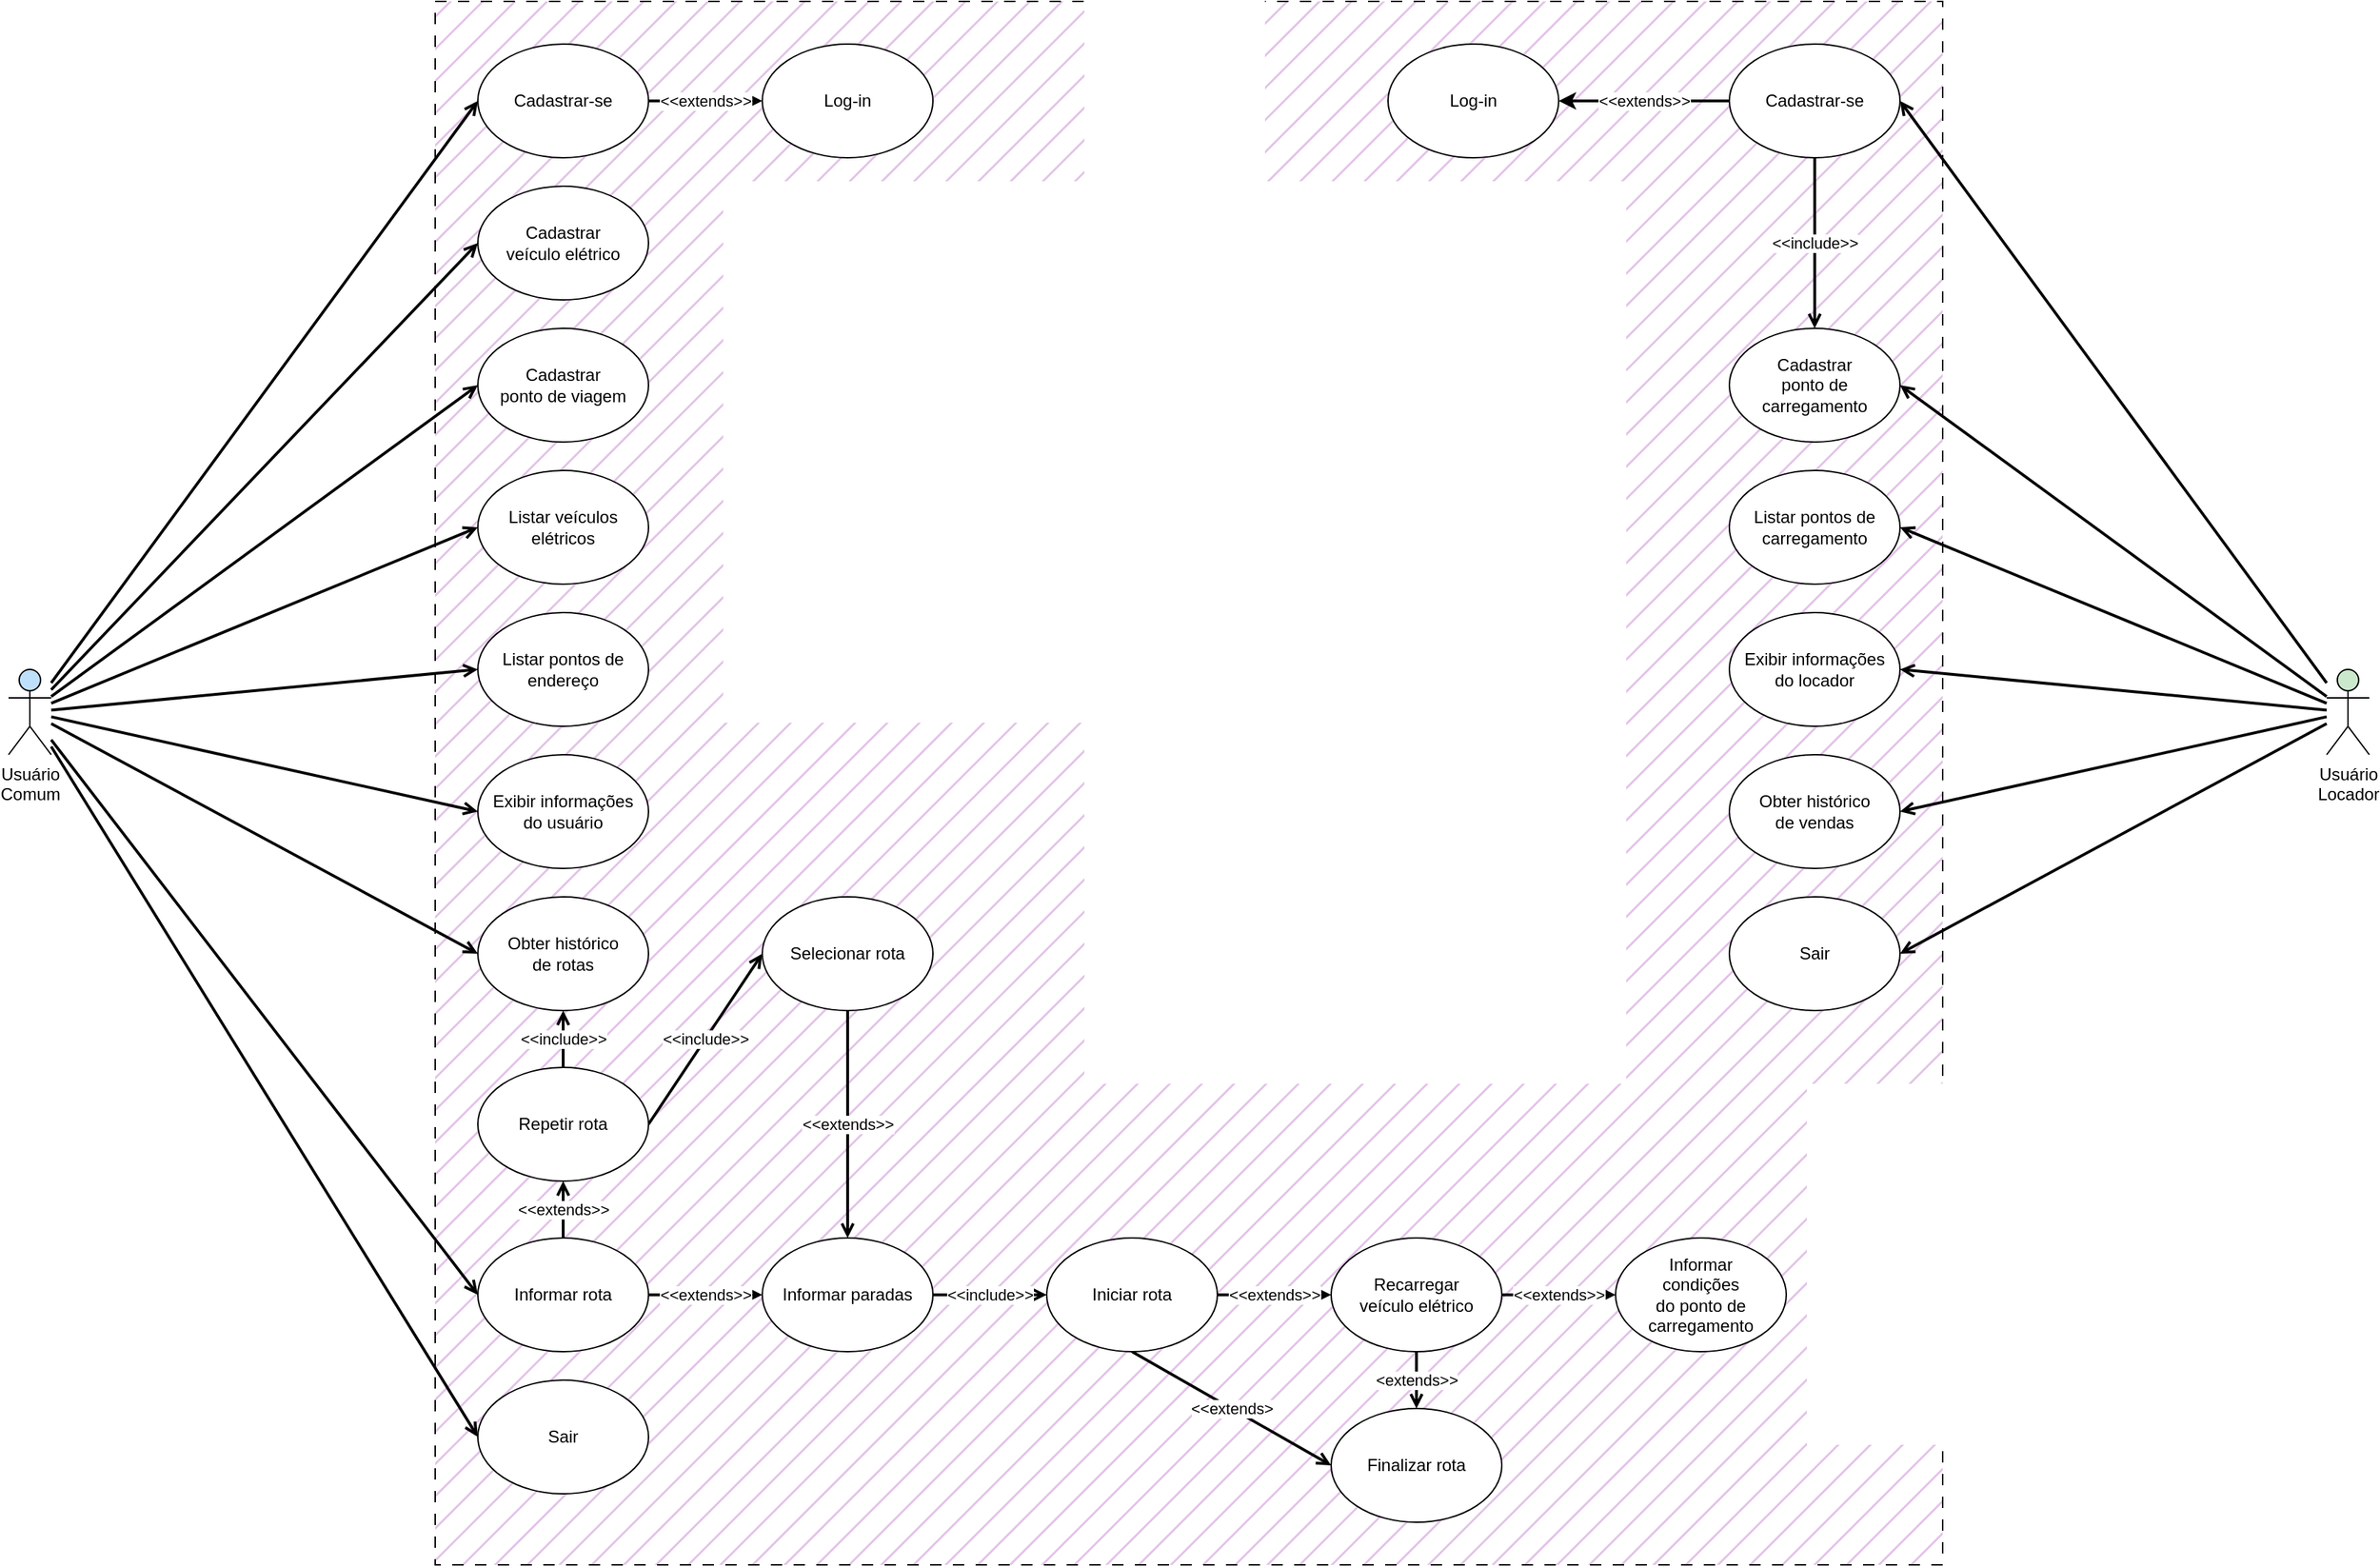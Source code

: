 <mxfile version="27.0.2">
  <diagram name="Página-1" id="9aAilxFn8NyiJZ3YBJG7">
    <mxGraphModel dx="2917" dy="1377" grid="1" gridSize="10" guides="0" tooltips="1" connect="1" arrows="1" fold="1" page="1" pageScale="1" pageWidth="1700" pageHeight="1200" background="none" math="0" shadow="0">
      <root>
        <mxCell id="0" />
        <mxCell id="1" parent="0" />
        <mxCell id="HCMQUAeYLqOVQAFvdRaY-1" value="" style="rounded=0;whiteSpace=wrap;html=1;strokeWidth=1;glass=0;shadow=0;perimeterSpacing=0;fontFamily=Arial;dashed=1;dashPattern=8 8;fillColor=#E3C2E8;fontColor=#333333;strokeColor=default;fillStyle=hatch;gradientColor=none;" parent="1" vertex="1">
          <mxGeometry x="320" y="50" width="1060" height="1100" as="geometry" />
        </mxCell>
        <mxCell id="2Xc3Q9n6dPFMxbneTKWj-6" style="rounded=0;orthogonalLoop=1;jettySize=auto;html=1;entryX=0;entryY=0.5;entryDx=0;entryDy=0;jumpSize=6;elbow=vertical;strokeWidth=2;endArrow=open;startFill=0;endFill=0;" parent="1" source="N_mWsWtAlGoaoykS0_51-1" target="HCMQUAeYLqOVQAFvdRaY-2" edge="1">
          <mxGeometry relative="1" as="geometry" />
        </mxCell>
        <mxCell id="2Xc3Q9n6dPFMxbneTKWj-17" style="rounded=0;orthogonalLoop=1;jettySize=auto;html=1;entryX=0;entryY=0.5;entryDx=0;entryDy=0;strokeWidth=2;endArrow=open;startFill=0;endFill=0;" parent="1" source="N_mWsWtAlGoaoykS0_51-1" target="HCMQUAeYLqOVQAFvdRaY-5" edge="1">
          <mxGeometry relative="1" as="geometry" />
        </mxCell>
        <mxCell id="2Xc3Q9n6dPFMxbneTKWj-20" style="rounded=0;orthogonalLoop=1;jettySize=auto;html=1;strokeWidth=2;endArrow=open;endFill=0;entryX=0;entryY=0.5;entryDx=0;entryDy=0;" parent="1" source="N_mWsWtAlGoaoykS0_51-1" target="2Xc3Q9n6dPFMxbneTKWj-18" edge="1">
          <mxGeometry relative="1" as="geometry" />
        </mxCell>
        <mxCell id="2Xc3Q9n6dPFMxbneTKWj-21" style="rounded=0;orthogonalLoop=1;jettySize=auto;html=1;entryX=0;entryY=0.5;entryDx=0;entryDy=0;endArrow=open;endFill=0;strokeWidth=2;" parent="1" source="N_mWsWtAlGoaoykS0_51-1" target="HCMQUAeYLqOVQAFvdRaY-17" edge="1">
          <mxGeometry relative="1" as="geometry" />
        </mxCell>
        <mxCell id="2Xc3Q9n6dPFMxbneTKWj-22" style="rounded=0;orthogonalLoop=1;jettySize=auto;html=1;entryX=0;entryY=0.5;entryDx=0;entryDy=0;endArrow=open;endFill=0;strokeWidth=2;" parent="1" source="N_mWsWtAlGoaoykS0_51-1" target="2Xc3Q9n6dPFMxbneTKWj-19" edge="1">
          <mxGeometry relative="1" as="geometry" />
        </mxCell>
        <mxCell id="2Xc3Q9n6dPFMxbneTKWj-23" style="rounded=0;orthogonalLoop=1;jettySize=auto;html=1;entryX=0;entryY=0.5;entryDx=0;entryDy=0;endArrow=open;endFill=0;strokeWidth=2;" parent="1" source="N_mWsWtAlGoaoykS0_51-1" target="HCMQUAeYLqOVQAFvdRaY-13" edge="1">
          <mxGeometry relative="1" as="geometry" />
        </mxCell>
        <mxCell id="2Xc3Q9n6dPFMxbneTKWj-25" style="rounded=0;orthogonalLoop=1;jettySize=auto;html=1;entryX=0;entryY=0.5;entryDx=0;entryDy=0;endArrow=open;endFill=0;strokeWidth=2;" parent="1" source="N_mWsWtAlGoaoykS0_51-1" target="NZIV931ThDccQDKIKbfr-11" edge="1">
          <mxGeometry relative="1" as="geometry" />
        </mxCell>
        <mxCell id="2Xc3Q9n6dPFMxbneTKWj-26" style="rounded=0;orthogonalLoop=1;jettySize=auto;html=1;entryX=0;entryY=0.5;entryDx=0;entryDy=0;endArrow=open;endFill=0;strokeWidth=2;" parent="1" source="N_mWsWtAlGoaoykS0_51-1" target="HCMQUAeYLqOVQAFvdRaY-26" edge="1">
          <mxGeometry relative="1" as="geometry" />
        </mxCell>
        <mxCell id="2Xc3Q9n6dPFMxbneTKWj-36" style="rounded=0;orthogonalLoop=1;jettySize=auto;html=1;entryX=0;entryY=0.5;entryDx=0;entryDy=0;endArrow=open;endFill=0;strokeWidth=2;" parent="1" source="N_mWsWtAlGoaoykS0_51-1" target="2Xc3Q9n6dPFMxbneTKWj-35" edge="1">
          <mxGeometry relative="1" as="geometry" />
        </mxCell>
        <mxCell id="N_mWsWtAlGoaoykS0_51-1" value="Usuário&lt;br&gt;Comum" style="shape=umlActor;verticalLabelPosition=bottom;verticalAlign=top;html=1;outlineConnect=0;fontStyle=0;fontFamily=Arial;rounded=0;fillColor=#BFE0FB;" parent="1" vertex="1">
          <mxGeometry x="20" y="520" width="30" height="60" as="geometry" />
        </mxCell>
        <mxCell id="2Xc3Q9n6dPFMxbneTKWj-14" style="rounded=0;orthogonalLoop=1;jettySize=auto;html=1;entryX=1;entryY=0.5;entryDx=0;entryDy=0;strokeWidth=2;endArrow=open;startFill=0;endFill=0;" parent="1" source="N_mWsWtAlGoaoykS0_51-3" target="2Xc3Q9n6dPFMxbneTKWj-11" edge="1">
          <mxGeometry relative="1" as="geometry" />
        </mxCell>
        <mxCell id="2Xc3Q9n6dPFMxbneTKWj-47" style="rounded=0;orthogonalLoop=1;jettySize=auto;html=1;entryX=1;entryY=0.5;entryDx=0;entryDy=0;endArrow=open;endFill=0;strokeWidth=2;" parent="1" source="N_mWsWtAlGoaoykS0_51-3" target="HCMQUAeYLqOVQAFvdRaY-7" edge="1">
          <mxGeometry relative="1" as="geometry" />
        </mxCell>
        <mxCell id="2Xc3Q9n6dPFMxbneTKWj-48" style="rounded=0;orthogonalLoop=1;jettySize=auto;html=1;entryX=1;entryY=0.5;entryDx=0;entryDy=0;endArrow=open;endFill=0;strokeWidth=2;" parent="1" source="N_mWsWtAlGoaoykS0_51-3" target="bOFGplvnujblraLGovJF-3" edge="1">
          <mxGeometry relative="1" as="geometry" />
        </mxCell>
        <mxCell id="2Xc3Q9n6dPFMxbneTKWj-49" style="rounded=0;orthogonalLoop=1;jettySize=auto;html=1;entryX=1;entryY=0.5;entryDx=0;entryDy=0;endArrow=open;endFill=0;strokeWidth=2;" parent="1" source="N_mWsWtAlGoaoykS0_51-3" target="1LnpKLCJJtD1nGOXLZn7-2" edge="1">
          <mxGeometry relative="1" as="geometry" />
        </mxCell>
        <mxCell id="2Xc3Q9n6dPFMxbneTKWj-52" style="rounded=0;orthogonalLoop=1;jettySize=auto;html=1;entryX=1;entryY=0.5;entryDx=0;entryDy=0;endArrow=open;endFill=0;strokeWidth=2;" parent="1" source="N_mWsWtAlGoaoykS0_51-3" target="2Xc3Q9n6dPFMxbneTKWj-51" edge="1">
          <mxGeometry relative="1" as="geometry" />
        </mxCell>
        <mxCell id="2Xc3Q9n6dPFMxbneTKWj-53" style="rounded=0;orthogonalLoop=1;jettySize=auto;html=1;entryX=1;entryY=0.5;entryDx=0;entryDy=0;endArrow=open;endFill=0;strokeWidth=2;" parent="1" source="N_mWsWtAlGoaoykS0_51-3" target="HCMQUAeYLqOVQAFvdRaY-45" edge="1">
          <mxGeometry relative="1" as="geometry" />
        </mxCell>
        <mxCell id="N_mWsWtAlGoaoykS0_51-3" value="Usuário&lt;br&gt;Locador" style="shape=umlActor;verticalLabelPosition=bottom;verticalAlign=top;html=1;outlineConnect=0;fontStyle=0;fontFamily=Arial;rounded=0;fillColor=#CBE8CC;" parent="1" vertex="1">
          <mxGeometry x="1650" y="520" width="30" height="60" as="geometry" />
        </mxCell>
        <mxCell id="2Xc3Q9n6dPFMxbneTKWj-16" value="&amp;lt;&amp;lt;extends&amp;gt;&amp;gt;" style="edgeStyle=orthogonalEdgeStyle;rounded=0;orthogonalLoop=1;jettySize=auto;html=1;strokeWidth=2;endArrow=open;endFill=0;" parent="1" source="HCMQUAeYLqOVQAFvdRaY-2" target="HCMQUAeYLqOVQAFvdRaY-21" edge="1">
          <mxGeometry relative="1" as="geometry" />
        </mxCell>
        <mxCell id="HCMQUAeYLqOVQAFvdRaY-2" value="Cadastrar-se" style="ellipse;whiteSpace=wrap;html=1;rounded=0;fontFamily=Arial;" parent="1" vertex="1">
          <mxGeometry x="350" y="80" width="120" height="80" as="geometry" />
        </mxCell>
        <mxCell id="HCMQUAeYLqOVQAFvdRaY-5" value="Cadastrar &lt;br&gt;veículo elétrico" style="ellipse;whiteSpace=wrap;html=1;rounded=0;fontFamily=Arial;" parent="1" vertex="1">
          <mxGeometry x="350" y="180" width="120" height="80" as="geometry" />
        </mxCell>
        <mxCell id="HCMQUAeYLqOVQAFvdRaY-7" value="Cadastrar&lt;br&gt;ponto de carregamento" style="ellipse;whiteSpace=wrap;html=1;rounded=0;fontFamily=Arial;" parent="1" vertex="1">
          <mxGeometry x="1230" y="280" width="120" height="80" as="geometry" />
        </mxCell>
        <mxCell id="HCMQUAeYLqOVQAFvdRaY-13" value="Exibir informações &lt;br&gt;do usuário" style="ellipse;whiteSpace=wrap;html=1;rounded=0;fontFamily=Arial;" parent="1" vertex="1">
          <mxGeometry x="350" y="580" width="120" height="80" as="geometry" />
        </mxCell>
        <mxCell id="HCMQUAeYLqOVQAFvdRaY-17" value="Listar veículos elétricos" style="ellipse;whiteSpace=wrap;html=1;rounded=0;fontFamily=Arial;" parent="1" vertex="1">
          <mxGeometry x="350" y="380" width="120" height="80" as="geometry" />
        </mxCell>
        <mxCell id="2Xc3Q9n6dPFMxbneTKWj-41" value="&amp;lt;&amp;lt;include&amp;gt;&amp;gt;" style="rounded=0;orthogonalLoop=1;jettySize=auto;html=1;endArrow=open;endFill=0;strokeWidth=2;" parent="1" source="HCMQUAeYLqOVQAFvdRaY-19" target="2Xc3Q9n6dPFMxbneTKWj-40" edge="1">
          <mxGeometry relative="1" as="geometry" />
        </mxCell>
        <mxCell id="HCMQUAeYLqOVQAFvdRaY-19" value="Informar paradas" style="ellipse;whiteSpace=wrap;html=1;rounded=0;fontFamily=Arial;" parent="1" vertex="1">
          <mxGeometry x="550" y="920" width="120" height="80" as="geometry" />
        </mxCell>
        <mxCell id="HCMQUAeYLqOVQAFvdRaY-21" value="Log-in" style="ellipse;whiteSpace=wrap;html=1;rounded=0;fontFamily=Arial;" parent="1" vertex="1">
          <mxGeometry x="550" y="80" width="120" height="80" as="geometry" />
        </mxCell>
        <mxCell id="2Xc3Q9n6dPFMxbneTKWj-28" value="&amp;lt;&amp;lt;extends&amp;gt;&amp;gt;" style="rounded=0;orthogonalLoop=1;jettySize=auto;html=1;endArrow=open;endFill=0;strokeWidth=2;exitX=0.5;exitY=0;exitDx=0;exitDy=0;entryX=0.5;entryY=1;entryDx=0;entryDy=0;" parent="1" source="HCMQUAeYLqOVQAFvdRaY-26" target="2Xc3Q9n6dPFMxbneTKWj-27" edge="1">
          <mxGeometry relative="1" as="geometry" />
        </mxCell>
        <mxCell id="TlM6TMH344_46-FCT3Xm-1" value="&amp;lt;&amp;lt;extends&amp;gt;&amp;gt;" style="rounded=0;orthogonalLoop=1;jettySize=auto;html=1;endArrow=open;endFill=0;strokeWidth=2;exitX=1;exitY=0.5;exitDx=0;exitDy=0;" edge="1" parent="1" source="HCMQUAeYLqOVQAFvdRaY-26" target="HCMQUAeYLqOVQAFvdRaY-19">
          <mxGeometry relative="1" as="geometry" />
        </mxCell>
        <mxCell id="HCMQUAeYLqOVQAFvdRaY-26" value="Informar rota" style="ellipse;whiteSpace=wrap;html=1;rounded=0;fontFamily=Arial;" parent="1" vertex="1">
          <mxGeometry x="350" y="920" width="120" height="80" as="geometry" />
        </mxCell>
        <mxCell id="HCMQUAeYLqOVQAFvdRaY-45" value="Obter histórico &lt;br&gt;de vendas" style="ellipse;whiteSpace=wrap;html=1;rounded=0;fontFamily=Arial;" parent="1" vertex="1">
          <mxGeometry x="1230" y="580" width="120" height="80" as="geometry" />
        </mxCell>
        <mxCell id="2Xc3Q9n6dPFMxbneTKWj-45" value="&amp;lt;extends&amp;gt;&amp;gt;" style="rounded=0;orthogonalLoop=1;jettySize=auto;html=1;endArrow=open;endFill=0;strokeWidth=2;" parent="1" source="HCMQUAeYLqOVQAFvdRaY-47" target="HCMQUAeYLqOVQAFvdRaY-52" edge="1">
          <mxGeometry relative="1" as="geometry" />
        </mxCell>
        <mxCell id="2Xc3Q9n6dPFMxbneTKWj-46" value="&amp;lt;&amp;lt;extends&amp;gt;&amp;gt;" style="rounded=0;orthogonalLoop=1;jettySize=auto;html=1;endArrow=open;endFill=0;strokeWidth=2;exitX=1;exitY=0.5;exitDx=0;exitDy=0;" parent="1" source="HCMQUAeYLqOVQAFvdRaY-47" target="HCMQUAeYLqOVQAFvdRaY-49" edge="1">
          <mxGeometry x="-0.003" relative="1" as="geometry">
            <mxPoint as="offset" />
          </mxGeometry>
        </mxCell>
        <mxCell id="HCMQUAeYLqOVQAFvdRaY-47" value="Recarregar &lt;br&gt;veículo elétrico" style="ellipse;whiteSpace=wrap;html=1;rounded=0;fontFamily=Arial;" parent="1" vertex="1">
          <mxGeometry x="950" y="920" width="120" height="80" as="geometry" />
        </mxCell>
        <mxCell id="HCMQUAeYLqOVQAFvdRaY-49" value="Informar &lt;br&gt;condições &lt;br&gt;do ponto de carregamento" style="ellipse;whiteSpace=wrap;html=1;rounded=0;fontFamily=Arial;" parent="1" vertex="1">
          <mxGeometry x="1150" y="920" width="120" height="80" as="geometry" />
        </mxCell>
        <mxCell id="HCMQUAeYLqOVQAFvdRaY-52" value="Finalizar rota" style="ellipse;whiteSpace=wrap;html=1;rounded=0;fontFamily=Arial;" parent="1" vertex="1">
          <mxGeometry x="950" y="1040" width="120" height="80" as="geometry" />
        </mxCell>
        <mxCell id="NZIV931ThDccQDKIKbfr-11" value="Obter histórico &lt;br&gt;de rotas" style="ellipse;whiteSpace=wrap;html=1;rounded=0;fontFamily=Arial;" parent="1" vertex="1">
          <mxGeometry x="350" y="680" width="120" height="80" as="geometry" />
        </mxCell>
        <mxCell id="bOFGplvnujblraLGovJF-3" value="Listar pontos de carregamento" style="ellipse;whiteSpace=wrap;html=1;rounded=0;" parent="1" vertex="1">
          <mxGeometry x="1230" y="380" width="120" height="80" as="geometry" />
        </mxCell>
        <mxCell id="1LnpKLCJJtD1nGOXLZn7-2" value="Exibir informações&lt;br&gt;&lt;span style=&quot;background-color: transparent; color: light-dark(rgb(0, 0, 0), rgb(255, 255, 255));&quot;&gt;do locador&lt;/span&gt;" style="ellipse;whiteSpace=wrap;html=1;rounded=0;fontFamily=Arial;" parent="1" vertex="1">
          <mxGeometry x="1230" y="480" width="120" height="80" as="geometry" />
        </mxCell>
        <mxCell id="2Xc3Q9n6dPFMxbneTKWj-10" value="&amp;lt;&amp;lt;extends&amp;gt;&amp;gt;" style="rounded=0;orthogonalLoop=1;jettySize=auto;html=1;strokeWidth=2;" parent="1" source="2Xc3Q9n6dPFMxbneTKWj-11" target="2Xc3Q9n6dPFMxbneTKWj-12" edge="1">
          <mxGeometry relative="1" as="geometry" />
        </mxCell>
        <mxCell id="TlM6TMH344_46-FCT3Xm-3" value="&amp;lt;&amp;lt;include&amp;gt;&amp;gt;" style="rounded=0;orthogonalLoop=1;jettySize=auto;html=1;strokeWidth=2;endArrow=open;endFill=0;" edge="1" parent="1" source="2Xc3Q9n6dPFMxbneTKWj-11" target="HCMQUAeYLqOVQAFvdRaY-7">
          <mxGeometry relative="1" as="geometry" />
        </mxCell>
        <mxCell id="2Xc3Q9n6dPFMxbneTKWj-11" value="Cadastrar-se" style="ellipse;whiteSpace=wrap;html=1;rounded=0;fontFamily=Arial;" parent="1" vertex="1">
          <mxGeometry x="1230" y="80" width="120" height="80" as="geometry" />
        </mxCell>
        <mxCell id="2Xc3Q9n6dPFMxbneTKWj-12" value="Log-in" style="ellipse;whiteSpace=wrap;html=1;rounded=0;fontFamily=Arial;" parent="1" vertex="1">
          <mxGeometry x="990" y="80" width="120" height="80" as="geometry" />
        </mxCell>
        <mxCell id="2Xc3Q9n6dPFMxbneTKWj-18" value="Cadastrar &lt;br&gt;ponto de viagem" style="ellipse;whiteSpace=wrap;html=1;rounded=0;fontFamily=Arial;" parent="1" vertex="1">
          <mxGeometry x="350" y="280" width="120" height="80" as="geometry" />
        </mxCell>
        <mxCell id="2Xc3Q9n6dPFMxbneTKWj-19" value="Listar pontos de endereço" style="ellipse;whiteSpace=wrap;html=1;rounded=0;fontFamily=Arial;" parent="1" vertex="1">
          <mxGeometry x="350" y="480" width="120" height="80" as="geometry" />
        </mxCell>
        <mxCell id="2Xc3Q9n6dPFMxbneTKWj-31" value="&amp;lt;&amp;lt;include&amp;gt;&amp;gt;" style="rounded=0;orthogonalLoop=1;jettySize=auto;html=1;entryX=0.5;entryY=1;entryDx=0;entryDy=0;endArrow=open;endFill=0;strokeWidth=2;exitX=0.5;exitY=0;exitDx=0;exitDy=0;" parent="1" source="2Xc3Q9n6dPFMxbneTKWj-27" target="NZIV931ThDccQDKIKbfr-11" edge="1">
          <mxGeometry relative="1" as="geometry" />
        </mxCell>
        <mxCell id="TlM6TMH344_46-FCT3Xm-2" value="&amp;lt;&amp;lt;include&amp;gt;&amp;gt;" style="rounded=0;orthogonalLoop=1;jettySize=auto;html=1;entryX=0;entryY=0.5;entryDx=0;entryDy=0;endArrow=open;endFill=0;strokeWidth=2;exitX=1;exitY=0.5;exitDx=0;exitDy=0;" edge="1" parent="1" source="2Xc3Q9n6dPFMxbneTKWj-27" target="2Xc3Q9n6dPFMxbneTKWj-32">
          <mxGeometry relative="1" as="geometry" />
        </mxCell>
        <mxCell id="2Xc3Q9n6dPFMxbneTKWj-27" value="Repetir rota" style="ellipse;whiteSpace=wrap;html=1;rounded=0;fontFamily=Arial;" parent="1" vertex="1">
          <mxGeometry x="350" y="800" width="120" height="80" as="geometry" />
        </mxCell>
        <mxCell id="2Xc3Q9n6dPFMxbneTKWj-34" value="&amp;lt;&amp;lt;extends&amp;gt;&amp;gt;" style="rounded=0;orthogonalLoop=1;jettySize=auto;html=1;entryX=0.5;entryY=0;entryDx=0;entryDy=0;endArrow=open;endFill=0;strokeWidth=2;exitX=0.5;exitY=1;exitDx=0;exitDy=0;" parent="1" source="2Xc3Q9n6dPFMxbneTKWj-32" target="HCMQUAeYLqOVQAFvdRaY-19" edge="1">
          <mxGeometry relative="1" as="geometry" />
        </mxCell>
        <mxCell id="2Xc3Q9n6dPFMxbneTKWj-32" value="Selecionar rota" style="ellipse;whiteSpace=wrap;html=1;rounded=0;fontFamily=Arial;" parent="1" vertex="1">
          <mxGeometry x="550" y="680" width="120" height="80" as="geometry" />
        </mxCell>
        <mxCell id="2Xc3Q9n6dPFMxbneTKWj-35" value="Sair" style="ellipse;whiteSpace=wrap;html=1;rounded=0;fontFamily=Arial;" parent="1" vertex="1">
          <mxGeometry x="350" y="1020" width="120" height="80" as="geometry" />
        </mxCell>
        <mxCell id="2Xc3Q9n6dPFMxbneTKWj-42" value="&amp;lt;&amp;lt;extends&amp;gt;&amp;gt;" style="rounded=0;orthogonalLoop=1;jettySize=auto;html=1;entryX=0;entryY=0.5;entryDx=0;entryDy=0;endArrow=open;endFill=0;strokeWidth=2;exitX=1;exitY=0.5;exitDx=0;exitDy=0;" parent="1" source="2Xc3Q9n6dPFMxbneTKWj-40" target="HCMQUAeYLqOVQAFvdRaY-47" edge="1">
          <mxGeometry relative="1" as="geometry" />
        </mxCell>
        <mxCell id="2Xc3Q9n6dPFMxbneTKWj-44" value="&amp;lt;&amp;lt;extends&amp;gt;" style="rounded=0;orthogonalLoop=1;jettySize=auto;html=1;entryX=0;entryY=0.5;entryDx=0;entryDy=0;endArrow=open;endFill=0;strokeWidth=2;exitX=0.5;exitY=1;exitDx=0;exitDy=0;" parent="1" source="2Xc3Q9n6dPFMxbneTKWj-40" target="HCMQUAeYLqOVQAFvdRaY-52" edge="1">
          <mxGeometry relative="1" as="geometry" />
        </mxCell>
        <mxCell id="2Xc3Q9n6dPFMxbneTKWj-40" value="Iniciar rota" style="ellipse;whiteSpace=wrap;html=1;rounded=0;fontFamily=Arial;" parent="1" vertex="1">
          <mxGeometry x="750" y="920" width="120" height="80" as="geometry" />
        </mxCell>
        <mxCell id="2Xc3Q9n6dPFMxbneTKWj-51" value="Sair" style="ellipse;whiteSpace=wrap;html=1;rounded=0;fontFamily=Arial;" parent="1" vertex="1">
          <mxGeometry x="1230" y="680" width="120" height="80" as="geometry" />
        </mxCell>
      </root>
    </mxGraphModel>
  </diagram>
</mxfile>
